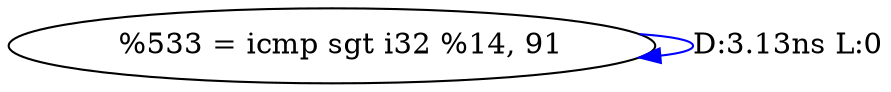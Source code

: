 digraph {
Node0x288c1e0[label="  %533 = icmp sgt i32 %14, 91"];
Node0x288c1e0 -> Node0x288c1e0[label="D:3.13ns L:0",color=blue];
}
